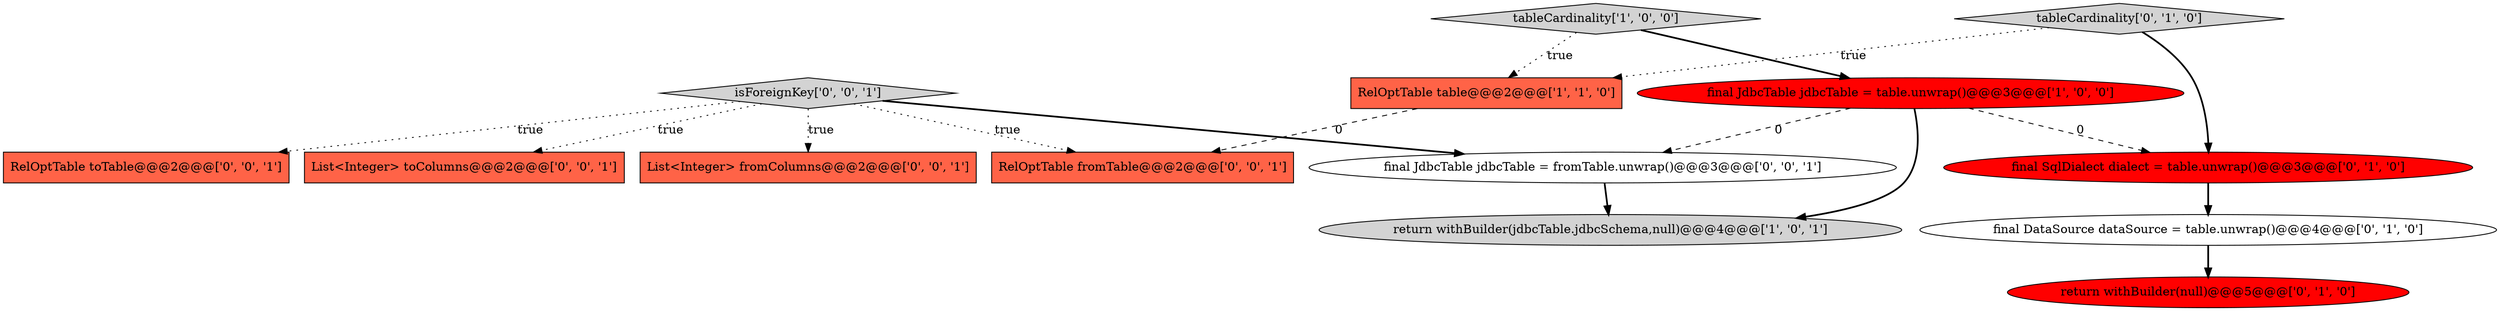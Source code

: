 digraph {
1 [style = filled, label = "RelOptTable table@@@2@@@['1', '1', '0']", fillcolor = tomato, shape = box image = "AAA0AAABBB1BBB"];
13 [style = filled, label = "RelOptTable fromTable@@@2@@@['0', '0', '1']", fillcolor = tomato, shape = box image = "AAA0AAABBB3BBB"];
2 [style = filled, label = "final JdbcTable jdbcTable = table.unwrap()@@@3@@@['1', '0', '0']", fillcolor = red, shape = ellipse image = "AAA1AAABBB1BBB"];
5 [style = filled, label = "final DataSource dataSource = table.unwrap()@@@4@@@['0', '1', '0']", fillcolor = white, shape = ellipse image = "AAA0AAABBB2BBB"];
8 [style = filled, label = "isForeignKey['0', '0', '1']", fillcolor = lightgray, shape = diamond image = "AAA0AAABBB3BBB"];
6 [style = filled, label = "return withBuilder(null)@@@5@@@['0', '1', '0']", fillcolor = red, shape = ellipse image = "AAA1AAABBB2BBB"];
12 [style = filled, label = "RelOptTable toTable@@@2@@@['0', '0', '1']", fillcolor = tomato, shape = box image = "AAA0AAABBB3BBB"];
7 [style = filled, label = "final SqlDialect dialect = table.unwrap()@@@3@@@['0', '1', '0']", fillcolor = red, shape = ellipse image = "AAA1AAABBB2BBB"];
4 [style = filled, label = "tableCardinality['0', '1', '0']", fillcolor = lightgray, shape = diamond image = "AAA0AAABBB2BBB"];
10 [style = filled, label = "List<Integer> toColumns@@@2@@@['0', '0', '1']", fillcolor = tomato, shape = box image = "AAA0AAABBB3BBB"];
0 [style = filled, label = "tableCardinality['1', '0', '0']", fillcolor = lightgray, shape = diamond image = "AAA0AAABBB1BBB"];
9 [style = filled, label = "final JdbcTable jdbcTable = fromTable.unwrap()@@@3@@@['0', '0', '1']", fillcolor = white, shape = ellipse image = "AAA0AAABBB3BBB"];
11 [style = filled, label = "List<Integer> fromColumns@@@2@@@['0', '0', '1']", fillcolor = tomato, shape = box image = "AAA0AAABBB3BBB"];
3 [style = filled, label = "return withBuilder(jdbcTable.jdbcSchema,null)@@@4@@@['1', '0', '1']", fillcolor = lightgray, shape = ellipse image = "AAA0AAABBB1BBB"];
8->11 [style = dotted, label="true"];
9->3 [style = bold, label=""];
7->5 [style = bold, label=""];
8->13 [style = dotted, label="true"];
8->12 [style = dotted, label="true"];
5->6 [style = bold, label=""];
8->10 [style = dotted, label="true"];
2->7 [style = dashed, label="0"];
4->1 [style = dotted, label="true"];
2->9 [style = dashed, label="0"];
4->7 [style = bold, label=""];
2->3 [style = bold, label=""];
0->2 [style = bold, label=""];
8->9 [style = bold, label=""];
0->1 [style = dotted, label="true"];
1->13 [style = dashed, label="0"];
}
